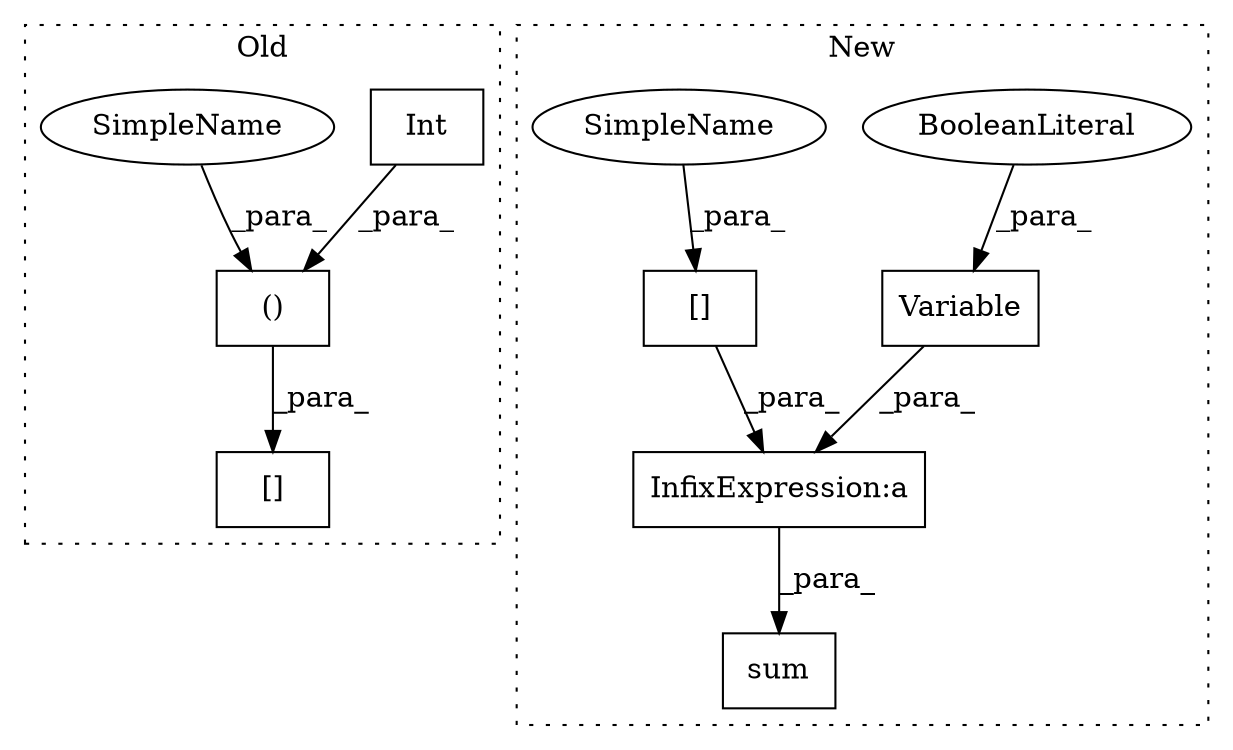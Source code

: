digraph G {
subgraph cluster0 {
1 [label="Int" a="32" s="3941,3950" l="4,1" shape="box"];
5 [label="()" a="106" s="3926" l="32" shape="box"];
6 [label="[]" a="2" s="3907,3958" l="19,2" shape="box"];
9 [label="SimpleName" a="42" s="3926" l="1" shape="ellipse"];
label = "Old";
style="dotted";
}
subgraph cluster1 {
2 [label="Variable" a="32" s="3819,3850" l="9,1" shape="box"];
3 [label="BooleanLiteral" a="9" s="3845" l="5" shape="ellipse"];
4 [label="InfixExpression:a" a="27" s="3886" l="3" shape="box"];
7 [label="[]" a="2" s="3872,3885" l="12,1" shape="box"];
8 [label="sum" a="32" s="3868,3894" l="4,1" shape="box"];
10 [label="SimpleName" a="42" s="3884" l="1" shape="ellipse"];
label = "New";
style="dotted";
}
1 -> 5 [label="_para_"];
2 -> 4 [label="_para_"];
3 -> 2 [label="_para_"];
4 -> 8 [label="_para_"];
5 -> 6 [label="_para_"];
7 -> 4 [label="_para_"];
9 -> 5 [label="_para_"];
10 -> 7 [label="_para_"];
}